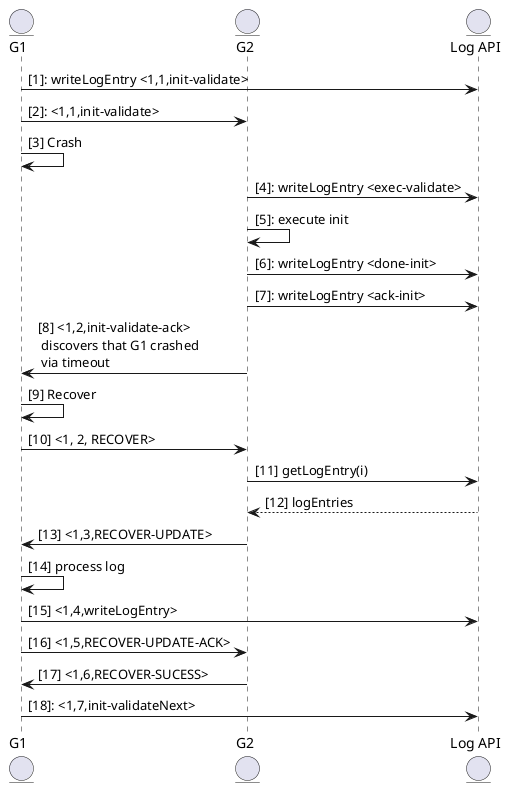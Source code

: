 @startuml

entity "G1" as sg
entity "G2" as rg
entity "Log API" as log


sg->log: [1]: writeLogEntry <1,1,init-validate>

sg->rg: [2]: <1,1,init-validate>


sg->sg: [3] Crash

      rg->log: [4]: writeLogEntry <exec-validate>
          rg->rg: [5]: execute init
          rg->log: [6]: writeLogEntry <done-init>
          rg->log: [7]: writeLogEntry <ack-init>
rg->sg: [8] <1,2,init-validate-ack> \n discovers that G1 crashed \n via timeout
sg->sg: [9] Recover
sg->rg: [10] <1, 2, RECOVER>

    rg->log: [11] getLogEntry(i)
        return [12] logEntries
    rg->sg: [13] <1,3,RECOVER-UPDATE>

sg->sg: [14] process log
sg->log: [15] <1,4,writeLogEntry>

sg->rg: [16] <1,5,RECOVER-UPDATE-ACK>
rg -> sg: [17] <1,6,RECOVER-SUCESS>
sg->log: [18]: <1,7,init-validateNext>


@enduml